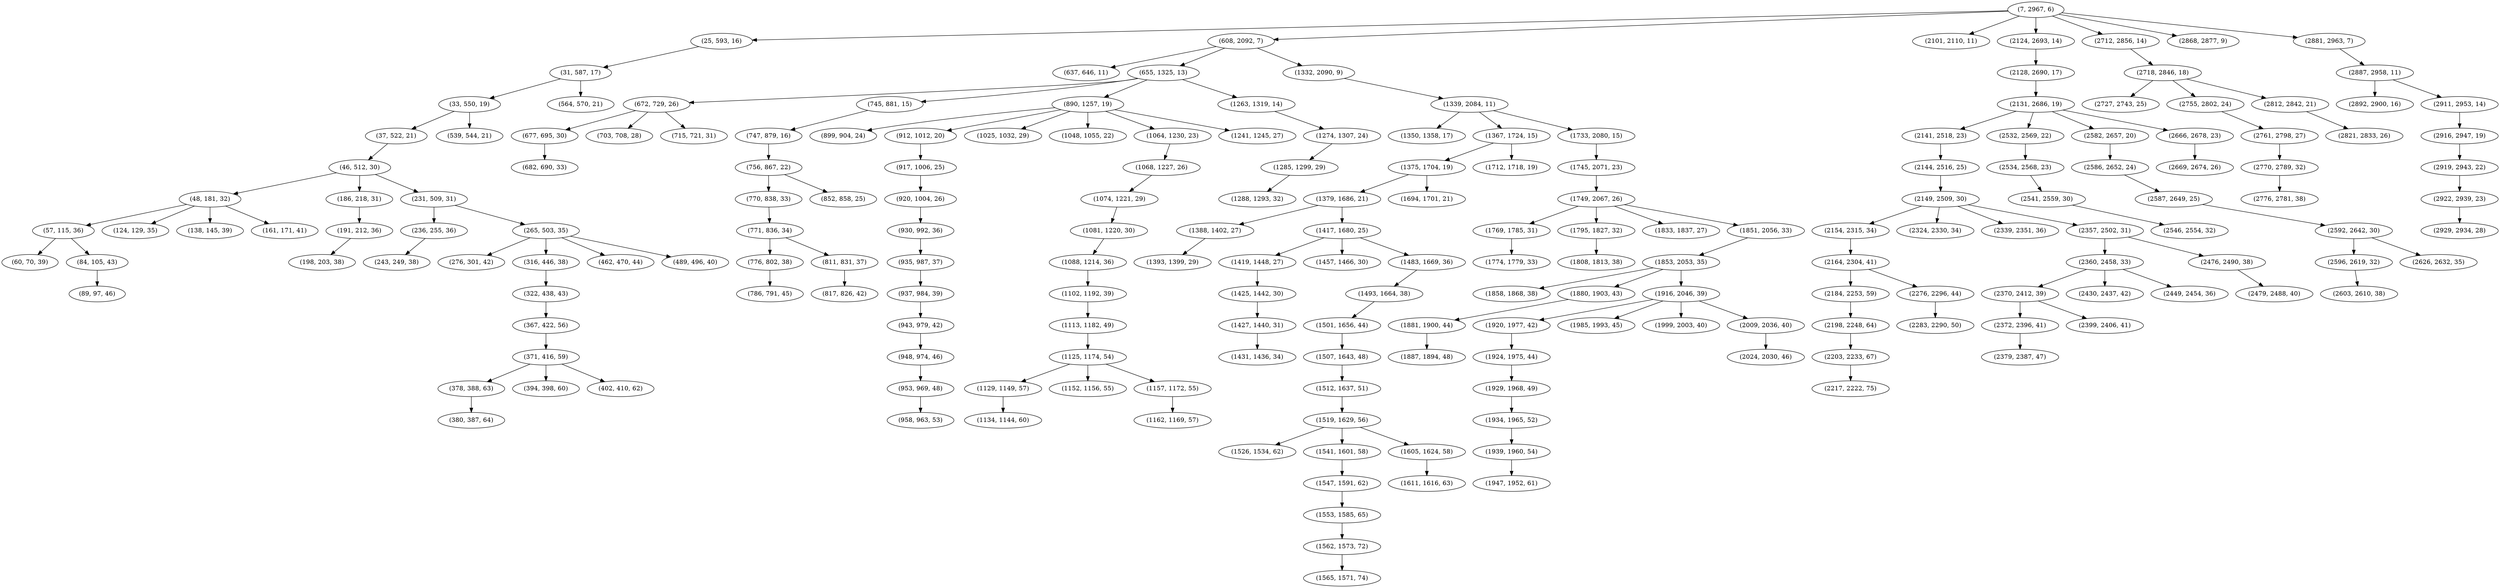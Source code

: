 digraph tree {
    "(7, 2967, 6)";
    "(25, 593, 16)";
    "(31, 587, 17)";
    "(33, 550, 19)";
    "(37, 522, 21)";
    "(46, 512, 30)";
    "(48, 181, 32)";
    "(57, 115, 36)";
    "(60, 70, 39)";
    "(84, 105, 43)";
    "(89, 97, 46)";
    "(124, 129, 35)";
    "(138, 145, 39)";
    "(161, 171, 41)";
    "(186, 218, 31)";
    "(191, 212, 36)";
    "(198, 203, 38)";
    "(231, 509, 31)";
    "(236, 255, 36)";
    "(243, 249, 38)";
    "(265, 503, 35)";
    "(276, 301, 42)";
    "(316, 446, 38)";
    "(322, 438, 43)";
    "(367, 422, 56)";
    "(371, 416, 59)";
    "(378, 388, 63)";
    "(380, 387, 64)";
    "(394, 398, 60)";
    "(402, 410, 62)";
    "(462, 470, 44)";
    "(489, 496, 40)";
    "(539, 544, 21)";
    "(564, 570, 21)";
    "(608, 2092, 7)";
    "(637, 646, 11)";
    "(655, 1325, 13)";
    "(672, 729, 26)";
    "(677, 695, 30)";
    "(682, 690, 33)";
    "(703, 708, 28)";
    "(715, 721, 31)";
    "(745, 881, 15)";
    "(747, 879, 16)";
    "(756, 867, 22)";
    "(770, 838, 33)";
    "(771, 836, 34)";
    "(776, 802, 38)";
    "(786, 791, 45)";
    "(811, 831, 37)";
    "(817, 826, 42)";
    "(852, 858, 25)";
    "(890, 1257, 19)";
    "(899, 904, 24)";
    "(912, 1012, 20)";
    "(917, 1006, 25)";
    "(920, 1004, 26)";
    "(930, 992, 36)";
    "(935, 987, 37)";
    "(937, 984, 39)";
    "(943, 979, 42)";
    "(948, 974, 46)";
    "(953, 969, 48)";
    "(958, 963, 53)";
    "(1025, 1032, 29)";
    "(1048, 1055, 22)";
    "(1064, 1230, 23)";
    "(1068, 1227, 26)";
    "(1074, 1221, 29)";
    "(1081, 1220, 30)";
    "(1088, 1214, 36)";
    "(1102, 1192, 39)";
    "(1113, 1182, 49)";
    "(1125, 1174, 54)";
    "(1129, 1149, 57)";
    "(1134, 1144, 60)";
    "(1152, 1156, 55)";
    "(1157, 1172, 55)";
    "(1162, 1169, 57)";
    "(1241, 1245, 27)";
    "(1263, 1319, 14)";
    "(1274, 1307, 24)";
    "(1285, 1299, 29)";
    "(1288, 1293, 32)";
    "(1332, 2090, 9)";
    "(1339, 2084, 11)";
    "(1350, 1358, 17)";
    "(1367, 1724, 15)";
    "(1375, 1704, 19)";
    "(1379, 1686, 21)";
    "(1388, 1402, 27)";
    "(1393, 1399, 29)";
    "(1417, 1680, 25)";
    "(1419, 1448, 27)";
    "(1425, 1442, 30)";
    "(1427, 1440, 31)";
    "(1431, 1436, 34)";
    "(1457, 1466, 30)";
    "(1483, 1669, 36)";
    "(1493, 1664, 38)";
    "(1501, 1656, 44)";
    "(1507, 1643, 48)";
    "(1512, 1637, 51)";
    "(1519, 1629, 56)";
    "(1526, 1534, 62)";
    "(1541, 1601, 58)";
    "(1547, 1591, 62)";
    "(1553, 1585, 65)";
    "(1562, 1573, 72)";
    "(1565, 1571, 74)";
    "(1605, 1624, 58)";
    "(1611, 1616, 63)";
    "(1694, 1701, 21)";
    "(1712, 1718, 19)";
    "(1733, 2080, 15)";
    "(1745, 2071, 23)";
    "(1749, 2067, 26)";
    "(1769, 1785, 31)";
    "(1774, 1779, 33)";
    "(1795, 1827, 32)";
    "(1808, 1813, 38)";
    "(1833, 1837, 27)";
    "(1851, 2056, 33)";
    "(1853, 2053, 35)";
    "(1858, 1868, 38)";
    "(1880, 1903, 43)";
    "(1881, 1900, 44)";
    "(1887, 1894, 48)";
    "(1916, 2046, 39)";
    "(1920, 1977, 42)";
    "(1924, 1975, 44)";
    "(1929, 1968, 49)";
    "(1934, 1965, 52)";
    "(1939, 1960, 54)";
    "(1947, 1952, 61)";
    "(1985, 1993, 45)";
    "(1999, 2003, 40)";
    "(2009, 2036, 40)";
    "(2024, 2030, 46)";
    "(2101, 2110, 11)";
    "(2124, 2693, 14)";
    "(2128, 2690, 17)";
    "(2131, 2686, 19)";
    "(2141, 2518, 23)";
    "(2144, 2516, 25)";
    "(2149, 2509, 30)";
    "(2154, 2315, 34)";
    "(2164, 2304, 41)";
    "(2184, 2253, 59)";
    "(2198, 2248, 64)";
    "(2203, 2233, 67)";
    "(2217, 2222, 75)";
    "(2276, 2296, 44)";
    "(2283, 2290, 50)";
    "(2324, 2330, 34)";
    "(2339, 2351, 36)";
    "(2357, 2502, 31)";
    "(2360, 2458, 33)";
    "(2370, 2412, 39)";
    "(2372, 2396, 41)";
    "(2379, 2387, 47)";
    "(2399, 2406, 41)";
    "(2430, 2437, 42)";
    "(2449, 2454, 36)";
    "(2476, 2490, 38)";
    "(2479, 2488, 40)";
    "(2532, 2569, 22)";
    "(2534, 2568, 23)";
    "(2541, 2559, 30)";
    "(2546, 2554, 32)";
    "(2582, 2657, 20)";
    "(2586, 2652, 24)";
    "(2587, 2649, 25)";
    "(2592, 2642, 30)";
    "(2596, 2619, 32)";
    "(2603, 2610, 38)";
    "(2626, 2632, 35)";
    "(2666, 2678, 23)";
    "(2669, 2674, 26)";
    "(2712, 2856, 14)";
    "(2718, 2846, 18)";
    "(2727, 2743, 25)";
    "(2755, 2802, 24)";
    "(2761, 2798, 27)";
    "(2770, 2789, 32)";
    "(2776, 2781, 38)";
    "(2812, 2842, 21)";
    "(2821, 2833, 26)";
    "(2868, 2877, 9)";
    "(2881, 2963, 7)";
    "(2887, 2958, 11)";
    "(2892, 2900, 16)";
    "(2911, 2953, 14)";
    "(2916, 2947, 19)";
    "(2919, 2943, 22)";
    "(2922, 2939, 23)";
    "(2929, 2934, 28)";
    "(7, 2967, 6)" -> "(25, 593, 16)";
    "(7, 2967, 6)" -> "(608, 2092, 7)";
    "(7, 2967, 6)" -> "(2101, 2110, 11)";
    "(7, 2967, 6)" -> "(2124, 2693, 14)";
    "(7, 2967, 6)" -> "(2712, 2856, 14)";
    "(7, 2967, 6)" -> "(2868, 2877, 9)";
    "(7, 2967, 6)" -> "(2881, 2963, 7)";
    "(25, 593, 16)" -> "(31, 587, 17)";
    "(31, 587, 17)" -> "(33, 550, 19)";
    "(31, 587, 17)" -> "(564, 570, 21)";
    "(33, 550, 19)" -> "(37, 522, 21)";
    "(33, 550, 19)" -> "(539, 544, 21)";
    "(37, 522, 21)" -> "(46, 512, 30)";
    "(46, 512, 30)" -> "(48, 181, 32)";
    "(46, 512, 30)" -> "(186, 218, 31)";
    "(46, 512, 30)" -> "(231, 509, 31)";
    "(48, 181, 32)" -> "(57, 115, 36)";
    "(48, 181, 32)" -> "(124, 129, 35)";
    "(48, 181, 32)" -> "(138, 145, 39)";
    "(48, 181, 32)" -> "(161, 171, 41)";
    "(57, 115, 36)" -> "(60, 70, 39)";
    "(57, 115, 36)" -> "(84, 105, 43)";
    "(84, 105, 43)" -> "(89, 97, 46)";
    "(186, 218, 31)" -> "(191, 212, 36)";
    "(191, 212, 36)" -> "(198, 203, 38)";
    "(231, 509, 31)" -> "(236, 255, 36)";
    "(231, 509, 31)" -> "(265, 503, 35)";
    "(236, 255, 36)" -> "(243, 249, 38)";
    "(265, 503, 35)" -> "(276, 301, 42)";
    "(265, 503, 35)" -> "(316, 446, 38)";
    "(265, 503, 35)" -> "(462, 470, 44)";
    "(265, 503, 35)" -> "(489, 496, 40)";
    "(316, 446, 38)" -> "(322, 438, 43)";
    "(322, 438, 43)" -> "(367, 422, 56)";
    "(367, 422, 56)" -> "(371, 416, 59)";
    "(371, 416, 59)" -> "(378, 388, 63)";
    "(371, 416, 59)" -> "(394, 398, 60)";
    "(371, 416, 59)" -> "(402, 410, 62)";
    "(378, 388, 63)" -> "(380, 387, 64)";
    "(608, 2092, 7)" -> "(637, 646, 11)";
    "(608, 2092, 7)" -> "(655, 1325, 13)";
    "(608, 2092, 7)" -> "(1332, 2090, 9)";
    "(655, 1325, 13)" -> "(672, 729, 26)";
    "(655, 1325, 13)" -> "(745, 881, 15)";
    "(655, 1325, 13)" -> "(890, 1257, 19)";
    "(655, 1325, 13)" -> "(1263, 1319, 14)";
    "(672, 729, 26)" -> "(677, 695, 30)";
    "(672, 729, 26)" -> "(703, 708, 28)";
    "(672, 729, 26)" -> "(715, 721, 31)";
    "(677, 695, 30)" -> "(682, 690, 33)";
    "(745, 881, 15)" -> "(747, 879, 16)";
    "(747, 879, 16)" -> "(756, 867, 22)";
    "(756, 867, 22)" -> "(770, 838, 33)";
    "(756, 867, 22)" -> "(852, 858, 25)";
    "(770, 838, 33)" -> "(771, 836, 34)";
    "(771, 836, 34)" -> "(776, 802, 38)";
    "(771, 836, 34)" -> "(811, 831, 37)";
    "(776, 802, 38)" -> "(786, 791, 45)";
    "(811, 831, 37)" -> "(817, 826, 42)";
    "(890, 1257, 19)" -> "(899, 904, 24)";
    "(890, 1257, 19)" -> "(912, 1012, 20)";
    "(890, 1257, 19)" -> "(1025, 1032, 29)";
    "(890, 1257, 19)" -> "(1048, 1055, 22)";
    "(890, 1257, 19)" -> "(1064, 1230, 23)";
    "(890, 1257, 19)" -> "(1241, 1245, 27)";
    "(912, 1012, 20)" -> "(917, 1006, 25)";
    "(917, 1006, 25)" -> "(920, 1004, 26)";
    "(920, 1004, 26)" -> "(930, 992, 36)";
    "(930, 992, 36)" -> "(935, 987, 37)";
    "(935, 987, 37)" -> "(937, 984, 39)";
    "(937, 984, 39)" -> "(943, 979, 42)";
    "(943, 979, 42)" -> "(948, 974, 46)";
    "(948, 974, 46)" -> "(953, 969, 48)";
    "(953, 969, 48)" -> "(958, 963, 53)";
    "(1064, 1230, 23)" -> "(1068, 1227, 26)";
    "(1068, 1227, 26)" -> "(1074, 1221, 29)";
    "(1074, 1221, 29)" -> "(1081, 1220, 30)";
    "(1081, 1220, 30)" -> "(1088, 1214, 36)";
    "(1088, 1214, 36)" -> "(1102, 1192, 39)";
    "(1102, 1192, 39)" -> "(1113, 1182, 49)";
    "(1113, 1182, 49)" -> "(1125, 1174, 54)";
    "(1125, 1174, 54)" -> "(1129, 1149, 57)";
    "(1125, 1174, 54)" -> "(1152, 1156, 55)";
    "(1125, 1174, 54)" -> "(1157, 1172, 55)";
    "(1129, 1149, 57)" -> "(1134, 1144, 60)";
    "(1157, 1172, 55)" -> "(1162, 1169, 57)";
    "(1263, 1319, 14)" -> "(1274, 1307, 24)";
    "(1274, 1307, 24)" -> "(1285, 1299, 29)";
    "(1285, 1299, 29)" -> "(1288, 1293, 32)";
    "(1332, 2090, 9)" -> "(1339, 2084, 11)";
    "(1339, 2084, 11)" -> "(1350, 1358, 17)";
    "(1339, 2084, 11)" -> "(1367, 1724, 15)";
    "(1339, 2084, 11)" -> "(1733, 2080, 15)";
    "(1367, 1724, 15)" -> "(1375, 1704, 19)";
    "(1367, 1724, 15)" -> "(1712, 1718, 19)";
    "(1375, 1704, 19)" -> "(1379, 1686, 21)";
    "(1375, 1704, 19)" -> "(1694, 1701, 21)";
    "(1379, 1686, 21)" -> "(1388, 1402, 27)";
    "(1379, 1686, 21)" -> "(1417, 1680, 25)";
    "(1388, 1402, 27)" -> "(1393, 1399, 29)";
    "(1417, 1680, 25)" -> "(1419, 1448, 27)";
    "(1417, 1680, 25)" -> "(1457, 1466, 30)";
    "(1417, 1680, 25)" -> "(1483, 1669, 36)";
    "(1419, 1448, 27)" -> "(1425, 1442, 30)";
    "(1425, 1442, 30)" -> "(1427, 1440, 31)";
    "(1427, 1440, 31)" -> "(1431, 1436, 34)";
    "(1483, 1669, 36)" -> "(1493, 1664, 38)";
    "(1493, 1664, 38)" -> "(1501, 1656, 44)";
    "(1501, 1656, 44)" -> "(1507, 1643, 48)";
    "(1507, 1643, 48)" -> "(1512, 1637, 51)";
    "(1512, 1637, 51)" -> "(1519, 1629, 56)";
    "(1519, 1629, 56)" -> "(1526, 1534, 62)";
    "(1519, 1629, 56)" -> "(1541, 1601, 58)";
    "(1519, 1629, 56)" -> "(1605, 1624, 58)";
    "(1541, 1601, 58)" -> "(1547, 1591, 62)";
    "(1547, 1591, 62)" -> "(1553, 1585, 65)";
    "(1553, 1585, 65)" -> "(1562, 1573, 72)";
    "(1562, 1573, 72)" -> "(1565, 1571, 74)";
    "(1605, 1624, 58)" -> "(1611, 1616, 63)";
    "(1733, 2080, 15)" -> "(1745, 2071, 23)";
    "(1745, 2071, 23)" -> "(1749, 2067, 26)";
    "(1749, 2067, 26)" -> "(1769, 1785, 31)";
    "(1749, 2067, 26)" -> "(1795, 1827, 32)";
    "(1749, 2067, 26)" -> "(1833, 1837, 27)";
    "(1749, 2067, 26)" -> "(1851, 2056, 33)";
    "(1769, 1785, 31)" -> "(1774, 1779, 33)";
    "(1795, 1827, 32)" -> "(1808, 1813, 38)";
    "(1851, 2056, 33)" -> "(1853, 2053, 35)";
    "(1853, 2053, 35)" -> "(1858, 1868, 38)";
    "(1853, 2053, 35)" -> "(1880, 1903, 43)";
    "(1853, 2053, 35)" -> "(1916, 2046, 39)";
    "(1880, 1903, 43)" -> "(1881, 1900, 44)";
    "(1881, 1900, 44)" -> "(1887, 1894, 48)";
    "(1916, 2046, 39)" -> "(1920, 1977, 42)";
    "(1916, 2046, 39)" -> "(1985, 1993, 45)";
    "(1916, 2046, 39)" -> "(1999, 2003, 40)";
    "(1916, 2046, 39)" -> "(2009, 2036, 40)";
    "(1920, 1977, 42)" -> "(1924, 1975, 44)";
    "(1924, 1975, 44)" -> "(1929, 1968, 49)";
    "(1929, 1968, 49)" -> "(1934, 1965, 52)";
    "(1934, 1965, 52)" -> "(1939, 1960, 54)";
    "(1939, 1960, 54)" -> "(1947, 1952, 61)";
    "(2009, 2036, 40)" -> "(2024, 2030, 46)";
    "(2124, 2693, 14)" -> "(2128, 2690, 17)";
    "(2128, 2690, 17)" -> "(2131, 2686, 19)";
    "(2131, 2686, 19)" -> "(2141, 2518, 23)";
    "(2131, 2686, 19)" -> "(2532, 2569, 22)";
    "(2131, 2686, 19)" -> "(2582, 2657, 20)";
    "(2131, 2686, 19)" -> "(2666, 2678, 23)";
    "(2141, 2518, 23)" -> "(2144, 2516, 25)";
    "(2144, 2516, 25)" -> "(2149, 2509, 30)";
    "(2149, 2509, 30)" -> "(2154, 2315, 34)";
    "(2149, 2509, 30)" -> "(2324, 2330, 34)";
    "(2149, 2509, 30)" -> "(2339, 2351, 36)";
    "(2149, 2509, 30)" -> "(2357, 2502, 31)";
    "(2154, 2315, 34)" -> "(2164, 2304, 41)";
    "(2164, 2304, 41)" -> "(2184, 2253, 59)";
    "(2164, 2304, 41)" -> "(2276, 2296, 44)";
    "(2184, 2253, 59)" -> "(2198, 2248, 64)";
    "(2198, 2248, 64)" -> "(2203, 2233, 67)";
    "(2203, 2233, 67)" -> "(2217, 2222, 75)";
    "(2276, 2296, 44)" -> "(2283, 2290, 50)";
    "(2357, 2502, 31)" -> "(2360, 2458, 33)";
    "(2357, 2502, 31)" -> "(2476, 2490, 38)";
    "(2360, 2458, 33)" -> "(2370, 2412, 39)";
    "(2360, 2458, 33)" -> "(2430, 2437, 42)";
    "(2360, 2458, 33)" -> "(2449, 2454, 36)";
    "(2370, 2412, 39)" -> "(2372, 2396, 41)";
    "(2370, 2412, 39)" -> "(2399, 2406, 41)";
    "(2372, 2396, 41)" -> "(2379, 2387, 47)";
    "(2476, 2490, 38)" -> "(2479, 2488, 40)";
    "(2532, 2569, 22)" -> "(2534, 2568, 23)";
    "(2534, 2568, 23)" -> "(2541, 2559, 30)";
    "(2541, 2559, 30)" -> "(2546, 2554, 32)";
    "(2582, 2657, 20)" -> "(2586, 2652, 24)";
    "(2586, 2652, 24)" -> "(2587, 2649, 25)";
    "(2587, 2649, 25)" -> "(2592, 2642, 30)";
    "(2592, 2642, 30)" -> "(2596, 2619, 32)";
    "(2592, 2642, 30)" -> "(2626, 2632, 35)";
    "(2596, 2619, 32)" -> "(2603, 2610, 38)";
    "(2666, 2678, 23)" -> "(2669, 2674, 26)";
    "(2712, 2856, 14)" -> "(2718, 2846, 18)";
    "(2718, 2846, 18)" -> "(2727, 2743, 25)";
    "(2718, 2846, 18)" -> "(2755, 2802, 24)";
    "(2718, 2846, 18)" -> "(2812, 2842, 21)";
    "(2755, 2802, 24)" -> "(2761, 2798, 27)";
    "(2761, 2798, 27)" -> "(2770, 2789, 32)";
    "(2770, 2789, 32)" -> "(2776, 2781, 38)";
    "(2812, 2842, 21)" -> "(2821, 2833, 26)";
    "(2881, 2963, 7)" -> "(2887, 2958, 11)";
    "(2887, 2958, 11)" -> "(2892, 2900, 16)";
    "(2887, 2958, 11)" -> "(2911, 2953, 14)";
    "(2911, 2953, 14)" -> "(2916, 2947, 19)";
    "(2916, 2947, 19)" -> "(2919, 2943, 22)";
    "(2919, 2943, 22)" -> "(2922, 2939, 23)";
    "(2922, 2939, 23)" -> "(2929, 2934, 28)";
}
